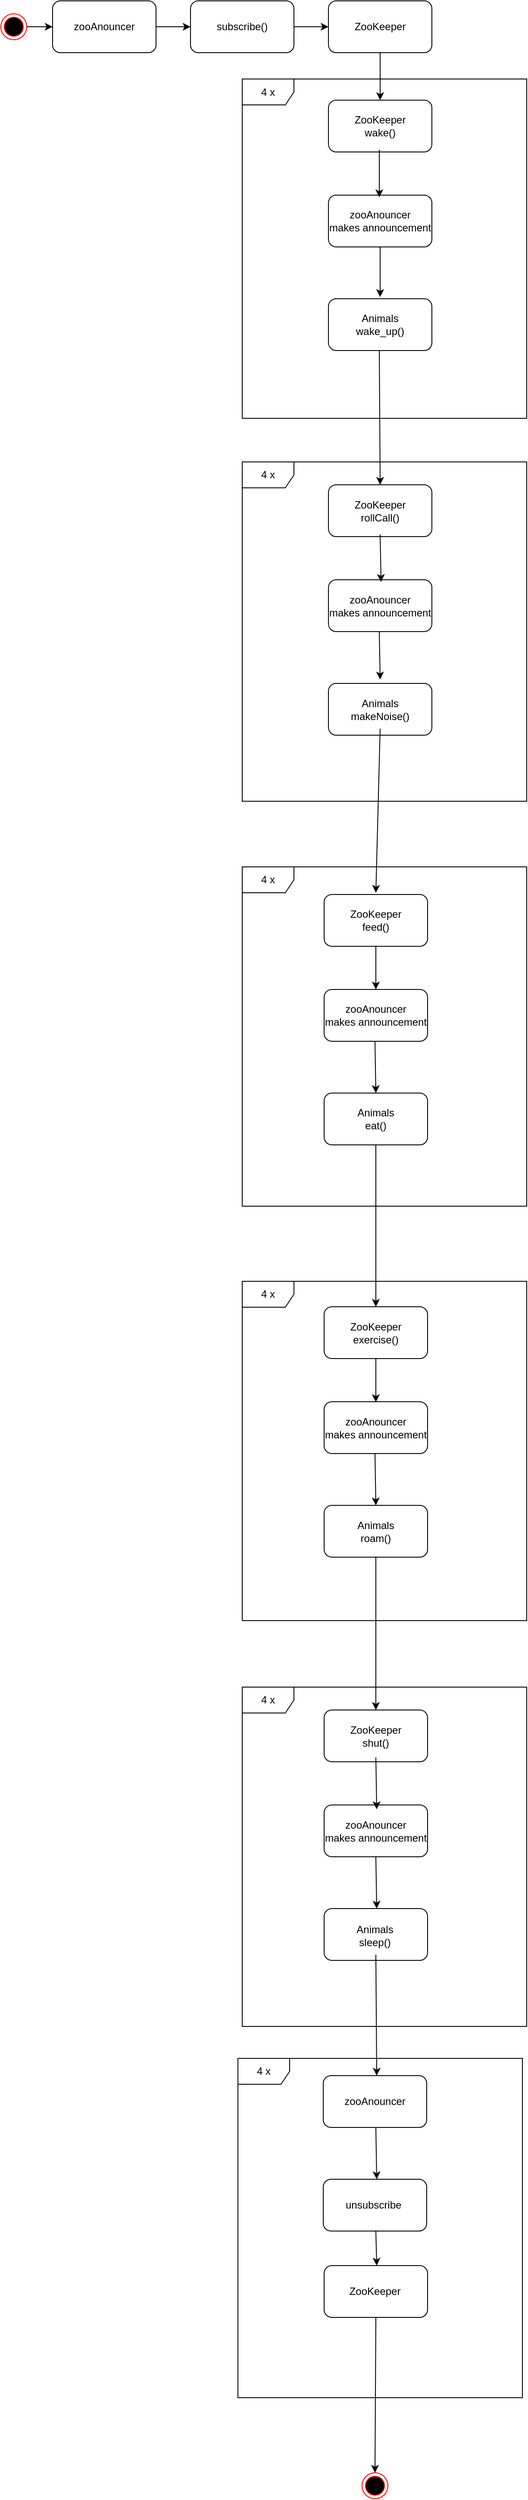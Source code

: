 <mxfile version="12.0.2" pages="1"><diagram id="wQu28V42d9nAw9cNmLzB" name="Page-1"><mxGraphModel dx="2052" dy="984" grid="1" gridSize="10" guides="1" tooltips="1" connect="1" arrows="1" fold="1" page="1" pageScale="1" pageWidth="850" pageHeight="1100" math="0" shadow="0"><root><mxCell id="0"/><mxCell id="1" parent="0"/><mxCell id="F4XMBNXiKAixi1ftb5Ud-1" value="" style="ellipse;html=1;shape=endState;fillColor=#000000;strokeColor=#ff0000;" vertex="1" parent="1"><mxGeometry x="100" y="122" width="30" height="30" as="geometry"/></mxCell><mxCell id="F4XMBNXiKAixi1ftb5Ud-3" value="" style="rounded=1;whiteSpace=wrap;html=1;" vertex="1" parent="1"><mxGeometry x="160" y="107" width="120" height="60" as="geometry"/></mxCell><mxCell id="F4XMBNXiKAixi1ftb5Ud-6" value="" style="rounded=1;whiteSpace=wrap;html=1;" vertex="1" parent="1"><mxGeometry x="480" y="107" width="120" height="60" as="geometry"/></mxCell><mxCell id="F4XMBNXiKAixi1ftb5Ud-5" value="" style="rounded=1;whiteSpace=wrap;html=1;" vertex="1" parent="1"><mxGeometry x="320" y="107" width="120" height="60" as="geometry"/></mxCell><mxCell id="F4XMBNXiKAixi1ftb5Ud-10" value="" style="rounded=1;whiteSpace=wrap;html=1;" vertex="1" parent="1"><mxGeometry x="480" y="222" width="120" height="60" as="geometry"/></mxCell><mxCell id="F4XMBNXiKAixi1ftb5Ud-12" value="" style="rounded=1;whiteSpace=wrap;html=1;" vertex="1" parent="1"><mxGeometry x="480" y="332" width="120" height="60" as="geometry"/></mxCell><mxCell id="F4XMBNXiKAixi1ftb5Ud-14" value="&lt;span style=&quot;white-space: pre ; background-color: rgb(255 , 255 , 255)&quot;&gt;zooAnouncer&lt;/span&gt;" style="text;html=1;strokeColor=none;fillColor=none;align=center;verticalAlign=middle;whiteSpace=wrap;rounded=0;" vertex="1" parent="1"><mxGeometry x="200" y="127" width="40" height="20" as="geometry"/></mxCell><mxCell id="F4XMBNXiKAixi1ftb5Ud-15" value="subscribe()" style="text;html=1;strokeColor=none;fillColor=none;align=center;verticalAlign=middle;whiteSpace=wrap;rounded=0;" vertex="1" parent="1"><mxGeometry x="360" y="127" width="40" height="20" as="geometry"/></mxCell><mxCell id="F4XMBNXiKAixi1ftb5Ud-16" value="ZooKeeper" style="text;html=1;strokeColor=none;fillColor=none;align=center;verticalAlign=middle;whiteSpace=wrap;rounded=0;" vertex="1" parent="1"><mxGeometry x="520" y="127" width="40" height="20" as="geometry"/></mxCell><mxCell id="F4XMBNXiKAixi1ftb5Ud-17" value="ZooKeeper&lt;br&gt;wake()" style="text;html=1;strokeColor=none;fillColor=none;align=center;verticalAlign=middle;whiteSpace=wrap;rounded=0;" vertex="1" parent="1"><mxGeometry x="520" y="242" width="40" height="20" as="geometry"/></mxCell><mxCell id="F4XMBNXiKAixi1ftb5Ud-18" value="&lt;span style=&quot;background-color: rgb(255 , 255 , 255)&quot;&gt;&lt;span style=&quot;white-space: pre&quot;&gt;zooAnouncer&lt;/span&gt;&lt;br/&gt;&lt;span style=&quot;white-space: pre&quot;&gt;makes announcement&lt;/span&gt; &lt;br/&gt;&lt;/span&gt;" style="text;html=1;strokeColor=none;fillColor=none;align=center;verticalAlign=middle;whiteSpace=wrap;rounded=0;" vertex="1" parent="1"><mxGeometry x="520" y="352" width="40" height="20" as="geometry"/></mxCell><mxCell id="F4XMBNXiKAixi1ftb5Ud-20" value="" style="rounded=1;whiteSpace=wrap;html=1;" vertex="1" parent="1"><mxGeometry x="480" y="452" width="120" height="60" as="geometry"/></mxCell><mxCell id="F4XMBNXiKAixi1ftb5Ud-21" value="Animals&lt;br&gt;wake_up()" style="text;html=1;strokeColor=none;fillColor=none;align=center;verticalAlign=middle;whiteSpace=wrap;rounded=0;" vertex="1" parent="1"><mxGeometry x="520" y="472" width="40" height="20" as="geometry"/></mxCell><mxCell id="F4XMBNXiKAixi1ftb5Ud-24" value="4 x" style="shape=umlFrame;whiteSpace=wrap;html=1;" vertex="1" parent="1"><mxGeometry x="380" y="197.5" width="330" height="393" as="geometry"/></mxCell><mxCell id="F4XMBNXiKAixi1ftb5Ud-25" value="" style="rounded=1;whiteSpace=wrap;html=1;" vertex="1" parent="1"><mxGeometry x="480" y="667.5" width="120" height="60" as="geometry"/></mxCell><mxCell id="F4XMBNXiKAixi1ftb5Ud-27" value="" style="rounded=1;whiteSpace=wrap;html=1;" vertex="1" parent="1"><mxGeometry x="480" y="777.5" width="120" height="60" as="geometry"/></mxCell><mxCell id="F4XMBNXiKAixi1ftb5Ud-29" value="ZooKeeper&lt;br&gt;rollCall()" style="text;html=1;strokeColor=none;fillColor=none;align=center;verticalAlign=middle;whiteSpace=wrap;rounded=0;" vertex="1" parent="1"><mxGeometry x="520" y="687.5" width="40" height="20" as="geometry"/></mxCell><mxCell id="F4XMBNXiKAixi1ftb5Ud-30" value="&lt;span style=&quot;background-color: rgb(255 , 255 , 255)&quot;&gt;&lt;span style=&quot;white-space: pre&quot;&gt;zooAnouncer&lt;/span&gt;&lt;br/&gt;&lt;span style=&quot;white-space: pre&quot;&gt;makes announcement&lt;/span&gt; &lt;br/&gt;&lt;/span&gt;" style="text;html=1;strokeColor=none;fillColor=none;align=center;verticalAlign=middle;whiteSpace=wrap;rounded=0;" vertex="1" parent="1"><mxGeometry x="520" y="797.5" width="40" height="20" as="geometry"/></mxCell><mxCell id="F4XMBNXiKAixi1ftb5Ud-31" value="" style="rounded=1;whiteSpace=wrap;html=1;" vertex="1" parent="1"><mxGeometry x="480" y="897.5" width="120" height="60" as="geometry"/></mxCell><mxCell id="F4XMBNXiKAixi1ftb5Ud-32" value="Animals&lt;br&gt;makeNoise()" style="text;html=1;strokeColor=none;fillColor=none;align=center;verticalAlign=middle;whiteSpace=wrap;rounded=0;" vertex="1" parent="1"><mxGeometry x="520" y="917.5" width="40" height="20" as="geometry"/></mxCell><mxCell id="F4XMBNXiKAixi1ftb5Ud-33" value="4 x" style="shape=umlFrame;whiteSpace=wrap;html=1;" vertex="1" parent="1"><mxGeometry x="380" y="641" width="330" height="393" as="geometry"/></mxCell><mxCell id="F4XMBNXiKAixi1ftb5Ud-36" value="" style="rounded=1;whiteSpace=wrap;html=1;" vertex="1" parent="1"><mxGeometry x="475" y="1142" width="120" height="60" as="geometry"/></mxCell><mxCell id="F4XMBNXiKAixi1ftb5Ud-38" value="" style="rounded=1;whiteSpace=wrap;html=1;" vertex="1" parent="1"><mxGeometry x="475" y="1252" width="120" height="60" as="geometry"/></mxCell><mxCell id="F4XMBNXiKAixi1ftb5Ud-40" value="ZooKeeper&lt;br&gt;feed()" style="text;html=1;strokeColor=none;fillColor=none;align=center;verticalAlign=middle;whiteSpace=wrap;rounded=0;" vertex="1" parent="1"><mxGeometry x="515" y="1162" width="40" height="20" as="geometry"/></mxCell><mxCell id="F4XMBNXiKAixi1ftb5Ud-41" value="&lt;span style=&quot;background-color: rgb(255 , 255 , 255)&quot;&gt;&lt;span style=&quot;white-space: pre&quot;&gt;zooAnouncer&lt;/span&gt;&lt;br/&gt;&lt;span style=&quot;white-space: pre&quot;&gt;makes announcement&lt;/span&gt; &lt;br/&gt;&lt;/span&gt;" style="text;html=1;strokeColor=none;fillColor=none;align=center;verticalAlign=middle;whiteSpace=wrap;rounded=0;" vertex="1" parent="1"><mxGeometry x="515" y="1272" width="40" height="20" as="geometry"/></mxCell><mxCell id="F4XMBNXiKAixi1ftb5Ud-42" value="" style="rounded=1;whiteSpace=wrap;html=1;" vertex="1" parent="1"><mxGeometry x="475" y="1372" width="120" height="60" as="geometry"/></mxCell><mxCell id="F4XMBNXiKAixi1ftb5Ud-43" value="Animals&lt;br&gt;eat()" style="text;html=1;strokeColor=none;fillColor=none;align=center;verticalAlign=middle;whiteSpace=wrap;rounded=0;" vertex="1" parent="1"><mxGeometry x="515" y="1392" width="40" height="20" as="geometry"/></mxCell><mxCell id="F4XMBNXiKAixi1ftb5Ud-44" value="4 x" style="shape=umlFrame;whiteSpace=wrap;html=1;" vertex="1" parent="1"><mxGeometry x="380" y="1110" width="330" height="393" as="geometry"/></mxCell><mxCell id="F4XMBNXiKAixi1ftb5Ud-46" value="" style="rounded=1;whiteSpace=wrap;html=1;" vertex="1" parent="1"><mxGeometry x="475" y="1619.5" width="120" height="60" as="geometry"/></mxCell><mxCell id="F4XMBNXiKAixi1ftb5Ud-48" value="" style="rounded=1;whiteSpace=wrap;html=1;" vertex="1" parent="1"><mxGeometry x="475" y="1729.5" width="120" height="60" as="geometry"/></mxCell><mxCell id="F4XMBNXiKAixi1ftb5Ud-50" value="ZooKeeper&lt;br&gt;exercise()" style="text;html=1;strokeColor=none;fillColor=none;align=center;verticalAlign=middle;whiteSpace=wrap;rounded=0;" vertex="1" parent="1"><mxGeometry x="515" y="1639.5" width="40" height="20" as="geometry"/></mxCell><mxCell id="F4XMBNXiKAixi1ftb5Ud-51" value="&lt;span style=&quot;background-color: rgb(255 , 255 , 255)&quot;&gt;&lt;span style=&quot;white-space: pre&quot;&gt;zooAnouncer&lt;/span&gt;&lt;br/&gt;&lt;span style=&quot;white-space: pre&quot;&gt;makes announcement&lt;/span&gt; &lt;br/&gt;&lt;/span&gt;" style="text;html=1;strokeColor=none;fillColor=none;align=center;verticalAlign=middle;whiteSpace=wrap;rounded=0;" vertex="1" parent="1"><mxGeometry x="515" y="1749.5" width="40" height="20" as="geometry"/></mxCell><mxCell id="F4XMBNXiKAixi1ftb5Ud-52" value="" style="rounded=1;whiteSpace=wrap;html=1;" vertex="1" parent="1"><mxGeometry x="475" y="1849.5" width="120" height="60" as="geometry"/></mxCell><mxCell id="F4XMBNXiKAixi1ftb5Ud-53" value="Animals&lt;br&gt;roam()" style="text;html=1;strokeColor=none;fillColor=none;align=center;verticalAlign=middle;whiteSpace=wrap;rounded=0;" vertex="1" parent="1"><mxGeometry x="515" y="1869.5" width="40" height="20" as="geometry"/></mxCell><mxCell id="F4XMBNXiKAixi1ftb5Ud-54" value="4 x" style="shape=umlFrame;whiteSpace=wrap;html=1;" vertex="1" parent="1"><mxGeometry x="380" y="1590" width="330" height="393" as="geometry"/></mxCell><mxCell id="F4XMBNXiKAixi1ftb5Ud-56" value="" style="rounded=1;whiteSpace=wrap;html=1;" vertex="1" parent="1"><mxGeometry x="475" y="2086.5" width="120" height="60" as="geometry"/></mxCell><mxCell id="F4XMBNXiKAixi1ftb5Ud-58" value="" style="rounded=1;whiteSpace=wrap;html=1;" vertex="1" parent="1"><mxGeometry x="475" y="2196.5" width="120" height="60" as="geometry"/></mxCell><mxCell id="F4XMBNXiKAixi1ftb5Ud-60" value="ZooKeeper&lt;br&gt;shut()" style="text;html=1;strokeColor=none;fillColor=none;align=center;verticalAlign=middle;whiteSpace=wrap;rounded=0;" vertex="1" parent="1"><mxGeometry x="515" y="2106.5" width="40" height="20" as="geometry"/></mxCell><mxCell id="F4XMBNXiKAixi1ftb5Ud-61" value="&lt;span style=&quot;background-color: rgb(255 , 255 , 255)&quot;&gt;&lt;span style=&quot;white-space: pre&quot;&gt;zooAnouncer&lt;/span&gt;&lt;br/&gt;&lt;span style=&quot;white-space: pre&quot;&gt;makes announcement&lt;/span&gt; &lt;br/&gt;&lt;/span&gt;" style="text;html=1;strokeColor=none;fillColor=none;align=center;verticalAlign=middle;whiteSpace=wrap;rounded=0;" vertex="1" parent="1"><mxGeometry x="515" y="2216.5" width="40" height="20" as="geometry"/></mxCell><mxCell id="F4XMBNXiKAixi1ftb5Ud-62" value="" style="rounded=1;whiteSpace=wrap;html=1;" vertex="1" parent="1"><mxGeometry x="475" y="2316.5" width="120" height="60" as="geometry"/></mxCell><mxCell id="F4XMBNXiKAixi1ftb5Ud-63" value="Animals&lt;br&gt;sleep()" style="text;html=1;strokeColor=none;fillColor=none;align=center;verticalAlign=middle;whiteSpace=wrap;rounded=0;" vertex="1" parent="1"><mxGeometry x="514" y="2337.5" width="40" height="20" as="geometry"/></mxCell><mxCell id="F4XMBNXiKAixi1ftb5Ud-64" value="4 x" style="shape=umlFrame;whiteSpace=wrap;html=1;" vertex="1" parent="1"><mxGeometry x="380" y="2060" width="330" height="393" as="geometry"/></mxCell><mxCell id="F4XMBNXiKAixi1ftb5Ud-66" value="" style="rounded=1;whiteSpace=wrap;html=1;" vertex="1" parent="1"><mxGeometry x="474" y="2510" width="120" height="60" as="geometry"/></mxCell><mxCell id="F4XMBNXiKAixi1ftb5Ud-68" value="" style="rounded=1;whiteSpace=wrap;html=1;" vertex="1" parent="1"><mxGeometry x="474" y="2630" width="120" height="60" as="geometry"/></mxCell><mxCell id="F4XMBNXiKAixi1ftb5Ud-69" value="" style="rounded=1;whiteSpace=wrap;html=1;" vertex="1" parent="1"><mxGeometry x="475" y="2730" width="120" height="60" as="geometry"/></mxCell><mxCell id="F4XMBNXiKAixi1ftb5Ud-72" value="zooAnouncer" style="text;html=1;strokeColor=none;fillColor=none;align=center;verticalAlign=middle;whiteSpace=wrap;rounded=0;" vertex="1" parent="1"><mxGeometry x="514" y="2530" width="40" height="20" as="geometry"/></mxCell><mxCell id="F4XMBNXiKAixi1ftb5Ud-73" value="unsubscribe&amp;nbsp;" style="text;html=1;strokeColor=none;fillColor=none;align=center;verticalAlign=middle;whiteSpace=wrap;rounded=0;" vertex="1" parent="1"><mxGeometry x="514" y="2650" width="40" height="20" as="geometry"/></mxCell><mxCell id="F4XMBNXiKAixi1ftb5Ud-74" value="ZooKeeper" style="text;html=1;strokeColor=none;fillColor=none;align=center;verticalAlign=middle;whiteSpace=wrap;rounded=0;" vertex="1" parent="1"><mxGeometry x="514" y="2750" width="40" height="20" as="geometry"/></mxCell><mxCell id="F4XMBNXiKAixi1ftb5Ud-75" value="" style="ellipse;html=1;shape=endState;fillColor=#000000;strokeColor=#ff0000;" vertex="1" parent="1"><mxGeometry x="519" y="2970" width="30" height="30" as="geometry"/></mxCell><mxCell id="F4XMBNXiKAixi1ftb5Ud-77" value="" style="endArrow=classic;html=1;exitX=0.5;exitY=1;exitDx=0;exitDy=0;entryX=0.5;entryY=0;entryDx=0;entryDy=0;" edge="1" parent="1" source="F4XMBNXiKAixi1ftb5Ud-69" target="F4XMBNXiKAixi1ftb5Ud-75"><mxGeometry width="50" height="50" relative="1" as="geometry"><mxPoint x="100" y="2940" as="sourcePoint"/><mxPoint x="150" y="2890" as="targetPoint"/></mxGeometry></mxCell><mxCell id="F4XMBNXiKAixi1ftb5Ud-78" value="" style="endArrow=classic;html=1;exitX=1;exitY=0.5;exitDx=0;exitDy=0;entryX=0;entryY=0.5;entryDx=0;entryDy=0;" edge="1" parent="1" source="F4XMBNXiKAixi1ftb5Ud-1" target="F4XMBNXiKAixi1ftb5Ud-3"><mxGeometry width="50" height="50" relative="1" as="geometry"><mxPoint x="100" y="2940" as="sourcePoint"/><mxPoint x="150" y="2890" as="targetPoint"/></mxGeometry></mxCell><mxCell id="F4XMBNXiKAixi1ftb5Ud-79" value="" style="endArrow=classic;html=1;exitX=1;exitY=0.5;exitDx=0;exitDy=0;entryX=0;entryY=0.5;entryDx=0;entryDy=0;" edge="1" parent="1" source="F4XMBNXiKAixi1ftb5Ud-3"><mxGeometry width="50" height="50" relative="1" as="geometry"><mxPoint x="290" y="137" as="sourcePoint"/><mxPoint x="320" y="137" as="targetPoint"/></mxGeometry></mxCell><mxCell id="F4XMBNXiKAixi1ftb5Ud-80" value="" style="endArrow=classic;html=1;exitX=1;exitY=0.5;exitDx=0;exitDy=0;" edge="1" parent="1" source="F4XMBNXiKAixi1ftb5Ud-5"><mxGeometry width="50" height="50" relative="1" as="geometry"><mxPoint x="450" y="146" as="sourcePoint"/><mxPoint x="480" y="137" as="targetPoint"/></mxGeometry></mxCell><mxCell id="F4XMBNXiKAixi1ftb5Ud-83" value="" style="endArrow=classic;html=1;exitX=0.5;exitY=1;exitDx=0;exitDy=0;entryX=0.5;entryY=0;entryDx=0;entryDy=0;" edge="1" parent="1" source="F4XMBNXiKAixi1ftb5Ud-6" target="F4XMBNXiKAixi1ftb5Ud-10"><mxGeometry width="50" height="50" relative="1" as="geometry"><mxPoint x="665" y="122" as="sourcePoint"/><mxPoint x="715" y="72" as="targetPoint"/></mxGeometry></mxCell><mxCell id="F4XMBNXiKAixi1ftb5Ud-84" value="" style="endArrow=classic;html=1;exitX=0.5;exitY=1;exitDx=0;exitDy=0;entryX=0.5;entryY=0;entryDx=0;entryDy=0;" edge="1" parent="1"><mxGeometry width="50" height="50" relative="1" as="geometry"><mxPoint x="539" y="279.5" as="sourcePoint"/><mxPoint x="539" y="334.5" as="targetPoint"/></mxGeometry></mxCell><mxCell id="F4XMBNXiKAixi1ftb5Ud-85" value="" style="endArrow=classic;html=1;exitX=0.5;exitY=1;exitDx=0;exitDy=0;" edge="1" parent="1"><mxGeometry width="50" height="50" relative="1" as="geometry"><mxPoint x="540" y="392" as="sourcePoint"/><mxPoint x="540" y="450" as="targetPoint"/></mxGeometry></mxCell><mxCell id="F4XMBNXiKAixi1ftb5Ud-86" value="" style="endArrow=classic;html=1;exitX=0.5;exitY=1;exitDx=0;exitDy=0;entryX=0.5;entryY=0;entryDx=0;entryDy=0;" edge="1" parent="1" target="F4XMBNXiKAixi1ftb5Ud-25"><mxGeometry width="50" height="50" relative="1" as="geometry"><mxPoint x="539" y="512" as="sourcePoint"/><mxPoint x="539" y="637" as="targetPoint"/></mxGeometry></mxCell><mxCell id="F4XMBNXiKAixi1ftb5Ud-87" value="" style="endArrow=classic;html=1;exitX=0.5;exitY=1;exitDx=0;exitDy=0;" edge="1" parent="1"><mxGeometry width="50" height="50" relative="1" as="geometry"><mxPoint x="540" y="725" as="sourcePoint"/><mxPoint x="541" y="780" as="targetPoint"/></mxGeometry></mxCell><mxCell id="F4XMBNXiKAixi1ftb5Ud-88" value="" style="endArrow=classic;html=1;exitX=0.5;exitY=1;exitDx=0;exitDy=0;" edge="1" parent="1"><mxGeometry width="50" height="50" relative="1" as="geometry"><mxPoint x="539" y="837.5" as="sourcePoint"/><mxPoint x="540" y="893" as="targetPoint"/></mxGeometry></mxCell><mxCell id="F4XMBNXiKAixi1ftb5Ud-89" value="" style="endArrow=classic;html=1;exitX=0.5;exitY=1;exitDx=0;exitDy=0;" edge="1" parent="1"><mxGeometry width="50" height="50" relative="1" as="geometry"><mxPoint x="540" y="950" as="sourcePoint"/><mxPoint x="535" y="1140" as="targetPoint"/></mxGeometry></mxCell><mxCell id="F4XMBNXiKAixi1ftb5Ud-90" value="" style="endArrow=classic;html=1;exitX=0.5;exitY=1;exitDx=0;exitDy=0;entryX=0.5;entryY=0;entryDx=0;entryDy=0;" edge="1" parent="1" source="F4XMBNXiKAixi1ftb5Ud-36" target="F4XMBNXiKAixi1ftb5Ud-38"><mxGeometry width="50" height="50" relative="1" as="geometry"><mxPoint x="540" y="1199" as="sourcePoint"/><mxPoint x="542" y="1260" as="targetPoint"/></mxGeometry></mxCell><mxCell id="F4XMBNXiKAixi1ftb5Ud-92" value="" style="endArrow=classic;html=1;exitX=0.5;exitY=1;exitDx=0;exitDy=0;entryX=0.5;entryY=0;entryDx=0;entryDy=0;" edge="1" parent="1" target="F4XMBNXiKAixi1ftb5Ud-42"><mxGeometry width="50" height="50" relative="1" as="geometry"><mxPoint x="534" y="1312" as="sourcePoint"/><mxPoint x="534" y="1362" as="targetPoint"/></mxGeometry></mxCell><mxCell id="F4XMBNXiKAixi1ftb5Ud-93" value="" style="endArrow=classic;html=1;exitX=0.5;exitY=1;exitDx=0;exitDy=0;entryX=0.5;entryY=0;entryDx=0;entryDy=0;" edge="1" parent="1" target="F4XMBNXiKAixi1ftb5Ud-46"><mxGeometry width="50" height="50" relative="1" as="geometry"><mxPoint x="535" y="1432" as="sourcePoint"/><mxPoint x="536" y="1570" as="targetPoint"/></mxGeometry></mxCell><mxCell id="F4XMBNXiKAixi1ftb5Ud-96" value="" style="endArrow=classic;html=1;exitX=0.5;exitY=1;exitDx=0;exitDy=0;" edge="1" parent="1"><mxGeometry width="50" height="50" relative="1" as="geometry"><mxPoint x="535" y="1679.5" as="sourcePoint"/><mxPoint x="535" y="1730" as="targetPoint"/></mxGeometry></mxCell><mxCell id="F4XMBNXiKAixi1ftb5Ud-97" value="" style="endArrow=classic;html=1;exitX=0.5;exitY=1;exitDx=0;exitDy=0;entryX=0.5;entryY=0;entryDx=0;entryDy=0;" edge="1" parent="1" target="F4XMBNXiKAixi1ftb5Ud-52"><mxGeometry width="50" height="50" relative="1" as="geometry"><mxPoint x="534" y="1789.5" as="sourcePoint"/><mxPoint x="534" y="1840" as="targetPoint"/></mxGeometry></mxCell><mxCell id="F4XMBNXiKAixi1ftb5Ud-98" value="" style="endArrow=classic;html=1;exitX=0.5;exitY=1;exitDx=0;exitDy=0;entryX=0.5;entryY=0;entryDx=0;entryDy=0;" edge="1" parent="1" target="F4XMBNXiKAixi1ftb5Ud-56"><mxGeometry width="50" height="50" relative="1" as="geometry"><mxPoint x="535" y="1909.5" as="sourcePoint"/><mxPoint x="536" y="2030" as="targetPoint"/></mxGeometry></mxCell><mxCell id="F4XMBNXiKAixi1ftb5Ud-99" value="" style="endArrow=classic;html=1;exitX=0.5;exitY=1;exitDx=0;exitDy=0;entryX=0.5;entryY=0;entryDx=0;entryDy=0;" edge="1" parent="1"><mxGeometry width="50" height="50" relative="1" as="geometry"><mxPoint x="535" y="2141.5" as="sourcePoint"/><mxPoint x="536" y="2201.5" as="targetPoint"/></mxGeometry></mxCell><mxCell id="F4XMBNXiKAixi1ftb5Ud-100" value="" style="endArrow=classic;html=1;exitX=0.5;exitY=1;exitDx=0;exitDy=0;entryX=0.5;entryY=0;entryDx=0;entryDy=0;" edge="1" parent="1"><mxGeometry width="50" height="50" relative="1" as="geometry"><mxPoint x="535" y="2256.5" as="sourcePoint"/><mxPoint x="536" y="2316.5" as="targetPoint"/></mxGeometry></mxCell><mxCell id="F4XMBNXiKAixi1ftb5Ud-101" value="" style="endArrow=classic;html=1;exitX=0.5;exitY=1;exitDx=0;exitDy=0;" edge="1" parent="1"><mxGeometry width="50" height="50" relative="1" as="geometry"><mxPoint x="535" y="2370" as="sourcePoint"/><mxPoint x="536" y="2510" as="targetPoint"/></mxGeometry></mxCell><mxCell id="F4XMBNXiKAixi1ftb5Ud-102" value="" style="endArrow=classic;html=1;exitX=0.5;exitY=1;exitDx=0;exitDy=0;entryX=0.5;entryY=0;entryDx=0;entryDy=0;" edge="1" parent="1"><mxGeometry width="50" height="50" relative="1" as="geometry"><mxPoint x="535" y="2570" as="sourcePoint"/><mxPoint x="536" y="2630" as="targetPoint"/></mxGeometry></mxCell><mxCell id="F4XMBNXiKAixi1ftb5Ud-103" value="" style="endArrow=classic;html=1;exitX=0.5;exitY=1;exitDx=0;exitDy=0;" edge="1" parent="1"><mxGeometry width="50" height="50" relative="1" as="geometry"><mxPoint x="535" y="2690" as="sourcePoint"/><mxPoint x="536" y="2730" as="targetPoint"/></mxGeometry></mxCell><mxCell id="F4XMBNXiKAixi1ftb5Ud-104" value="4 x" style="shape=umlFrame;whiteSpace=wrap;html=1;" vertex="1" parent="1"><mxGeometry x="375" y="2490" width="330" height="393" as="geometry"/></mxCell></root></mxGraphModel></diagram></mxfile>